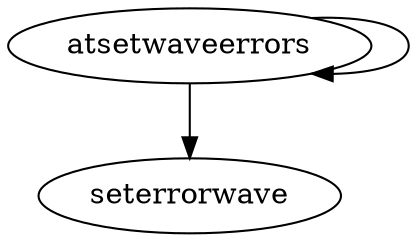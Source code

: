 /* Created by mdot for Matlab */
digraph m2html {
  atsetwaveerrors -> atsetwaveerrors;
  atsetwaveerrors -> seterrorwave;

  atsetwaveerrors [URL="atsetwaveerrors.html"];
  seterrorwave [URL="seterrorwave.html"];
}